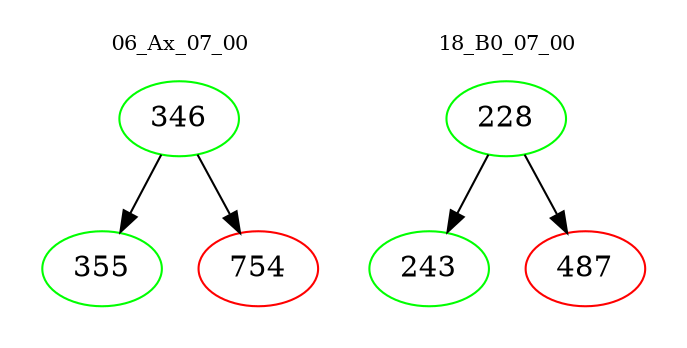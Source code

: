 digraph{
subgraph cluster_0 {
color = white
label = "06_Ax_07_00";
fontsize=10;
T0_346 [label="346", color="green"]
T0_346 -> T0_355 [color="black"]
T0_355 [label="355", color="green"]
T0_346 -> T0_754 [color="black"]
T0_754 [label="754", color="red"]
}
subgraph cluster_1 {
color = white
label = "18_B0_07_00";
fontsize=10;
T1_228 [label="228", color="green"]
T1_228 -> T1_243 [color="black"]
T1_243 [label="243", color="green"]
T1_228 -> T1_487 [color="black"]
T1_487 [label="487", color="red"]
}
}
